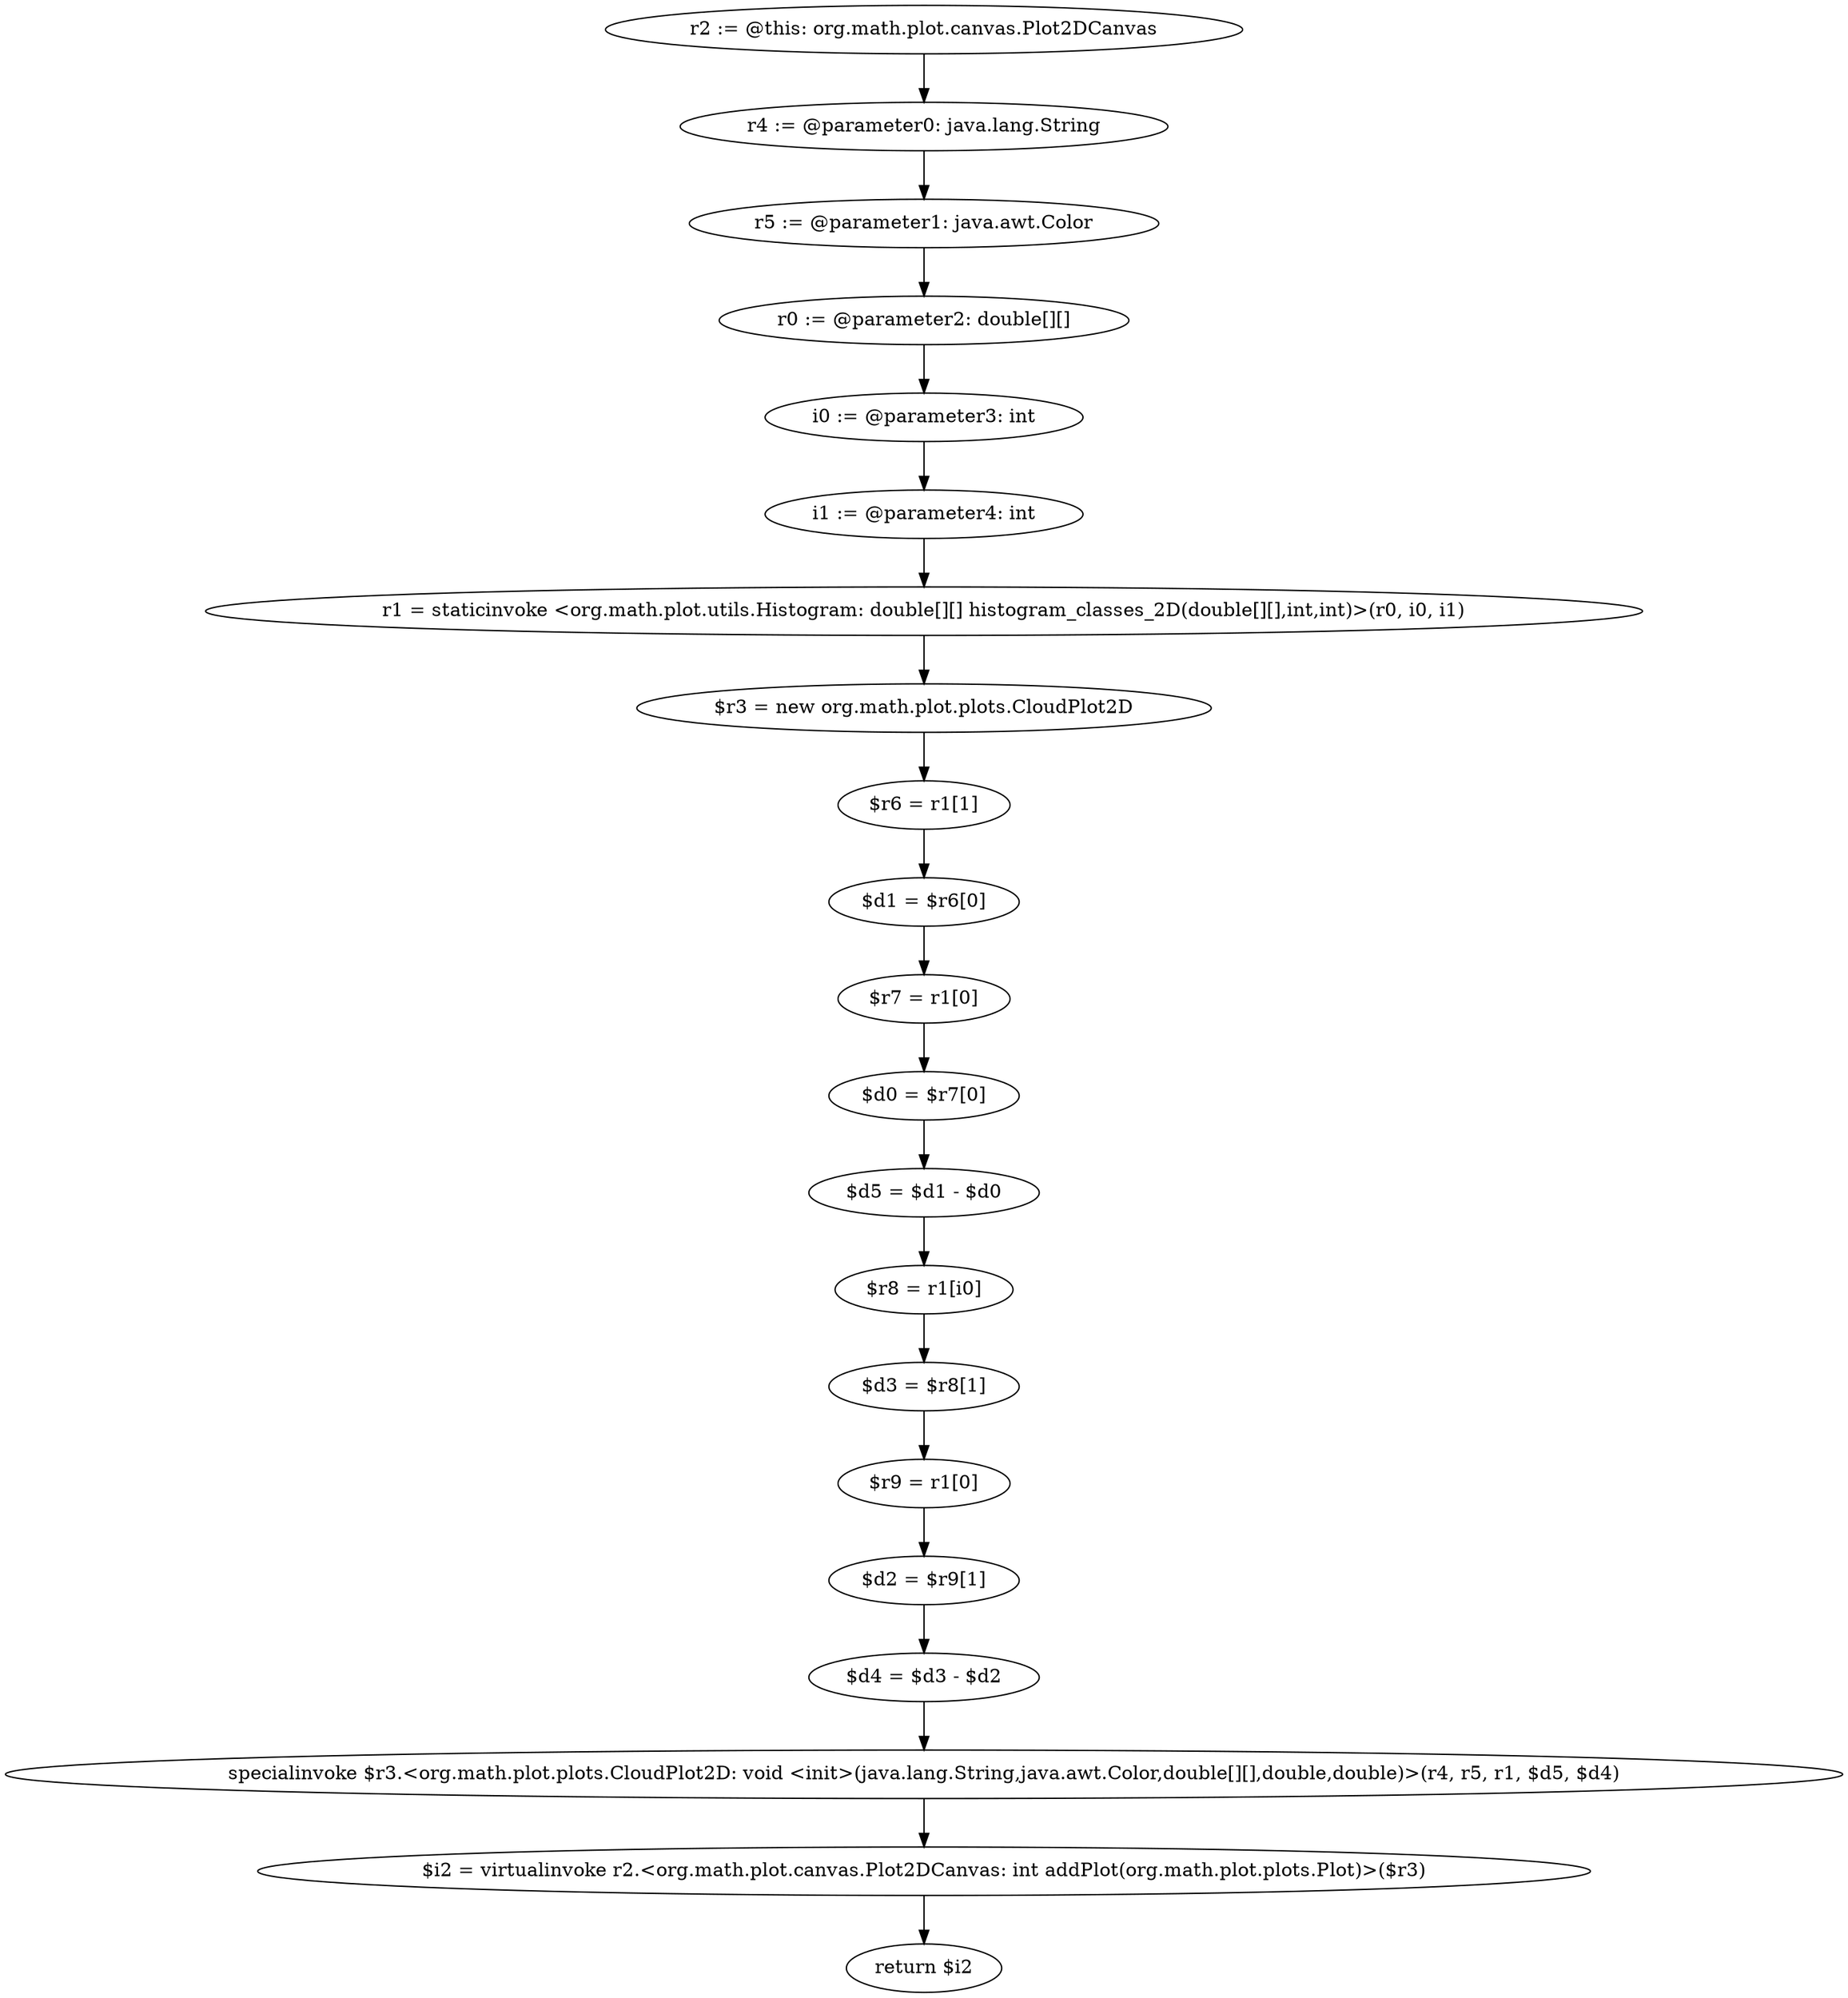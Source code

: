 digraph "unitGraph" {
    "r2 := @this: org.math.plot.canvas.Plot2DCanvas"
    "r4 := @parameter0: java.lang.String"
    "r5 := @parameter1: java.awt.Color"
    "r0 := @parameter2: double[][]"
    "i0 := @parameter3: int"
    "i1 := @parameter4: int"
    "r1 = staticinvoke <org.math.plot.utils.Histogram: double[][] histogram_classes_2D(double[][],int,int)>(r0, i0, i1)"
    "$r3 = new org.math.plot.plots.CloudPlot2D"
    "$r6 = r1[1]"
    "$d1 = $r6[0]"
    "$r7 = r1[0]"
    "$d0 = $r7[0]"
    "$d5 = $d1 - $d0"
    "$r8 = r1[i0]"
    "$d3 = $r8[1]"
    "$r9 = r1[0]"
    "$d2 = $r9[1]"
    "$d4 = $d3 - $d2"
    "specialinvoke $r3.<org.math.plot.plots.CloudPlot2D: void <init>(java.lang.String,java.awt.Color,double[][],double,double)>(r4, r5, r1, $d5, $d4)"
    "$i2 = virtualinvoke r2.<org.math.plot.canvas.Plot2DCanvas: int addPlot(org.math.plot.plots.Plot)>($r3)"
    "return $i2"
    "r2 := @this: org.math.plot.canvas.Plot2DCanvas"->"r4 := @parameter0: java.lang.String";
    "r4 := @parameter0: java.lang.String"->"r5 := @parameter1: java.awt.Color";
    "r5 := @parameter1: java.awt.Color"->"r0 := @parameter2: double[][]";
    "r0 := @parameter2: double[][]"->"i0 := @parameter3: int";
    "i0 := @parameter3: int"->"i1 := @parameter4: int";
    "i1 := @parameter4: int"->"r1 = staticinvoke <org.math.plot.utils.Histogram: double[][] histogram_classes_2D(double[][],int,int)>(r0, i0, i1)";
    "r1 = staticinvoke <org.math.plot.utils.Histogram: double[][] histogram_classes_2D(double[][],int,int)>(r0, i0, i1)"->"$r3 = new org.math.plot.plots.CloudPlot2D";
    "$r3 = new org.math.plot.plots.CloudPlot2D"->"$r6 = r1[1]";
    "$r6 = r1[1]"->"$d1 = $r6[0]";
    "$d1 = $r6[0]"->"$r7 = r1[0]";
    "$r7 = r1[0]"->"$d0 = $r7[0]";
    "$d0 = $r7[0]"->"$d5 = $d1 - $d0";
    "$d5 = $d1 - $d0"->"$r8 = r1[i0]";
    "$r8 = r1[i0]"->"$d3 = $r8[1]";
    "$d3 = $r8[1]"->"$r9 = r1[0]";
    "$r9 = r1[0]"->"$d2 = $r9[1]";
    "$d2 = $r9[1]"->"$d4 = $d3 - $d2";
    "$d4 = $d3 - $d2"->"specialinvoke $r3.<org.math.plot.plots.CloudPlot2D: void <init>(java.lang.String,java.awt.Color,double[][],double,double)>(r4, r5, r1, $d5, $d4)";
    "specialinvoke $r3.<org.math.plot.plots.CloudPlot2D: void <init>(java.lang.String,java.awt.Color,double[][],double,double)>(r4, r5, r1, $d5, $d4)"->"$i2 = virtualinvoke r2.<org.math.plot.canvas.Plot2DCanvas: int addPlot(org.math.plot.plots.Plot)>($r3)";
    "$i2 = virtualinvoke r2.<org.math.plot.canvas.Plot2DCanvas: int addPlot(org.math.plot.plots.Plot)>($r3)"->"return $i2";
}
